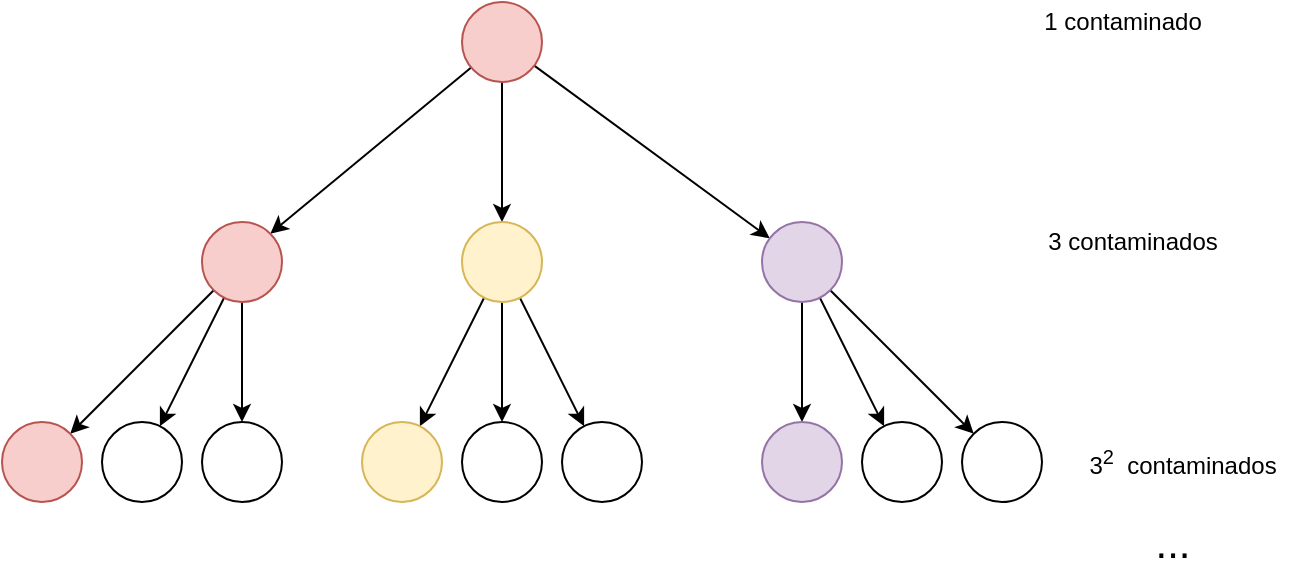 <mxfile version="14.6.13" type="device" pages="3"><diagram id="S1aTlpbbteipyxrzm20G" name="Page-1"><mxGraphModel dx="1106" dy="807" grid="1" gridSize="10" guides="1" tooltips="1" connect="1" arrows="1" fold="1" page="1" pageScale="1" pageWidth="850" pageHeight="1100" math="0" shadow="0"><root><mxCell id="0"/><mxCell id="1" parent="0"/><mxCell id="15Qsr1TE77bBsBi2mrwD-14" style="rounded=0;orthogonalLoop=1;jettySize=auto;html=1;entryX=1;entryY=0;entryDx=0;entryDy=0;" parent="1" source="15Qsr1TE77bBsBi2mrwD-1" target="15Qsr1TE77bBsBi2mrwD-2" edge="1"><mxGeometry relative="1" as="geometry"/></mxCell><mxCell id="15Qsr1TE77bBsBi2mrwD-15" style="edgeStyle=none;rounded=0;orthogonalLoop=1;jettySize=auto;html=1;" parent="1" source="15Qsr1TE77bBsBi2mrwD-1" target="15Qsr1TE77bBsBi2mrwD-3" edge="1"><mxGeometry relative="1" as="geometry"/></mxCell><mxCell id="15Qsr1TE77bBsBi2mrwD-16" style="edgeStyle=none;rounded=0;orthogonalLoop=1;jettySize=auto;html=1;" parent="1" source="15Qsr1TE77bBsBi2mrwD-1" target="15Qsr1TE77bBsBi2mrwD-4" edge="1"><mxGeometry relative="1" as="geometry"/></mxCell><mxCell id="15Qsr1TE77bBsBi2mrwD-1" value="" style="ellipse;whiteSpace=wrap;html=1;aspect=fixed;fillColor=#f8cecc;strokeColor=#b85450;" parent="1" vertex="1"><mxGeometry x="370" y="30" width="40" height="40" as="geometry"/></mxCell><mxCell id="15Qsr1TE77bBsBi2mrwD-23" style="edgeStyle=none;rounded=0;orthogonalLoop=1;jettySize=auto;html=1;" parent="1" source="15Qsr1TE77bBsBi2mrwD-2" target="15Qsr1TE77bBsBi2mrwD-11" edge="1"><mxGeometry relative="1" as="geometry"/></mxCell><mxCell id="15Qsr1TE77bBsBi2mrwD-24" style="edgeStyle=none;rounded=0;orthogonalLoop=1;jettySize=auto;html=1;" parent="1" source="15Qsr1TE77bBsBi2mrwD-2" target="15Qsr1TE77bBsBi2mrwD-5" edge="1"><mxGeometry relative="1" as="geometry"/></mxCell><mxCell id="15Qsr1TE77bBsBi2mrwD-25" style="edgeStyle=none;rounded=0;orthogonalLoop=1;jettySize=auto;html=1;" parent="1" source="15Qsr1TE77bBsBi2mrwD-2" target="15Qsr1TE77bBsBi2mrwD-8" edge="1"><mxGeometry relative="1" as="geometry"/></mxCell><mxCell id="15Qsr1TE77bBsBi2mrwD-2" value="" style="ellipse;whiteSpace=wrap;html=1;aspect=fixed;fillColor=#f8cecc;strokeColor=#b85450;" parent="1" vertex="1"><mxGeometry x="240" y="140" width="40" height="40" as="geometry"/></mxCell><mxCell id="15Qsr1TE77bBsBi2mrwD-20" style="edgeStyle=none;rounded=0;orthogonalLoop=1;jettySize=auto;html=1;" parent="1" source="15Qsr1TE77bBsBi2mrwD-3" target="15Qsr1TE77bBsBi2mrwD-12" edge="1"><mxGeometry relative="1" as="geometry"/></mxCell><mxCell id="15Qsr1TE77bBsBi2mrwD-21" style="edgeStyle=none;rounded=0;orthogonalLoop=1;jettySize=auto;html=1;" parent="1" source="15Qsr1TE77bBsBi2mrwD-3" target="15Qsr1TE77bBsBi2mrwD-9" edge="1"><mxGeometry relative="1" as="geometry"/></mxCell><mxCell id="15Qsr1TE77bBsBi2mrwD-22" style="edgeStyle=none;rounded=0;orthogonalLoop=1;jettySize=auto;html=1;" parent="1" source="15Qsr1TE77bBsBi2mrwD-3" target="15Qsr1TE77bBsBi2mrwD-6" edge="1"><mxGeometry relative="1" as="geometry"/></mxCell><mxCell id="15Qsr1TE77bBsBi2mrwD-3" value="" style="ellipse;whiteSpace=wrap;html=1;aspect=fixed;fillColor=#fff2cc;strokeColor=#d6b656;" parent="1" vertex="1"><mxGeometry x="370" y="140" width="40" height="40" as="geometry"/></mxCell><mxCell id="15Qsr1TE77bBsBi2mrwD-17" style="edgeStyle=none;rounded=0;orthogonalLoop=1;jettySize=auto;html=1;" parent="1" source="15Qsr1TE77bBsBi2mrwD-4" target="15Qsr1TE77bBsBi2mrwD-10" edge="1"><mxGeometry relative="1" as="geometry"/></mxCell><mxCell id="15Qsr1TE77bBsBi2mrwD-18" style="edgeStyle=none;rounded=0;orthogonalLoop=1;jettySize=auto;html=1;" parent="1" source="15Qsr1TE77bBsBi2mrwD-4" target="15Qsr1TE77bBsBi2mrwD-7" edge="1"><mxGeometry relative="1" as="geometry"/></mxCell><mxCell id="15Qsr1TE77bBsBi2mrwD-19" style="edgeStyle=none;rounded=0;orthogonalLoop=1;jettySize=auto;html=1;entryX=0;entryY=0;entryDx=0;entryDy=0;" parent="1" source="15Qsr1TE77bBsBi2mrwD-4" target="15Qsr1TE77bBsBi2mrwD-13" edge="1"><mxGeometry relative="1" as="geometry"/></mxCell><mxCell id="15Qsr1TE77bBsBi2mrwD-4" value="" style="ellipse;whiteSpace=wrap;html=1;aspect=fixed;fillColor=#e1d5e7;strokeColor=#9673a6;" parent="1" vertex="1"><mxGeometry x="520" y="140" width="40" height="40" as="geometry"/></mxCell><mxCell id="15Qsr1TE77bBsBi2mrwD-5" value="" style="ellipse;whiteSpace=wrap;html=1;aspect=fixed;" parent="1" vertex="1"><mxGeometry x="190" y="240" width="40" height="40" as="geometry"/></mxCell><mxCell id="15Qsr1TE77bBsBi2mrwD-6" value="" style="ellipse;whiteSpace=wrap;html=1;aspect=fixed;" parent="1" vertex="1"><mxGeometry x="420" y="240" width="40" height="40" as="geometry"/></mxCell><mxCell id="15Qsr1TE77bBsBi2mrwD-7" value="" style="ellipse;whiteSpace=wrap;html=1;aspect=fixed;" parent="1" vertex="1"><mxGeometry x="570" y="240" width="40" height="40" as="geometry"/></mxCell><mxCell id="15Qsr1TE77bBsBi2mrwD-8" value="" style="ellipse;whiteSpace=wrap;html=1;aspect=fixed;fillColor=#f8cecc;strokeColor=#b85450;" parent="1" vertex="1"><mxGeometry x="140" y="240" width="40" height="40" as="geometry"/></mxCell><mxCell id="15Qsr1TE77bBsBi2mrwD-9" value="" style="ellipse;whiteSpace=wrap;html=1;aspect=fixed;" parent="1" vertex="1"><mxGeometry x="370" y="240" width="40" height="40" as="geometry"/></mxCell><mxCell id="15Qsr1TE77bBsBi2mrwD-10" value="" style="ellipse;whiteSpace=wrap;html=1;aspect=fixed;fillColor=#e1d5e7;strokeColor=#9673a6;" parent="1" vertex="1"><mxGeometry x="520" y="240" width="40" height="40" as="geometry"/></mxCell><mxCell id="15Qsr1TE77bBsBi2mrwD-11" value="" style="ellipse;whiteSpace=wrap;html=1;aspect=fixed;" parent="1" vertex="1"><mxGeometry x="240" y="240" width="40" height="40" as="geometry"/></mxCell><mxCell id="15Qsr1TE77bBsBi2mrwD-12" value="" style="ellipse;whiteSpace=wrap;html=1;aspect=fixed;fillColor=#fff2cc;strokeColor=#d6b656;" parent="1" vertex="1"><mxGeometry x="320" y="240" width="40" height="40" as="geometry"/></mxCell><mxCell id="15Qsr1TE77bBsBi2mrwD-13" value="" style="ellipse;whiteSpace=wrap;html=1;aspect=fixed;" parent="1" vertex="1"><mxGeometry x="620" y="240" width="40" height="40" as="geometry"/></mxCell><mxCell id="15Qsr1TE77bBsBi2mrwD-26" value="1 contaminado" style="text;html=1;align=center;verticalAlign=middle;resizable=0;points=[];autosize=1;strokeColor=none;" parent="1" vertex="1"><mxGeometry x="655" y="30" width="90" height="20" as="geometry"/></mxCell><mxCell id="15Qsr1TE77bBsBi2mrwD-27" value="3 contaminados" style="text;html=1;align=center;verticalAlign=middle;resizable=0;points=[];autosize=1;strokeColor=none;" parent="1" vertex="1"><mxGeometry x="655" y="140" width="100" height="20" as="geometry"/></mxCell><mxCell id="15Qsr1TE77bBsBi2mrwD-28" value="3&lt;sup&gt;2&lt;/sup&gt;&amp;nbsp; contaminados" style="text;html=1;align=center;verticalAlign=middle;resizable=0;points=[];autosize=1;strokeColor=none;" parent="1" vertex="1"><mxGeometry x="675" y="250" width="110" height="20" as="geometry"/></mxCell><mxCell id="15Qsr1TE77bBsBi2mrwD-29" value="&lt;font style=&quot;font-size: 21px&quot;&gt;...&lt;/font&gt;" style="text;html=1;align=center;verticalAlign=middle;resizable=0;points=[];autosize=1;strokeColor=none;" parent="1" vertex="1"><mxGeometry x="710" y="290" width="30" height="20" as="geometry"/></mxCell></root></mxGraphModel></diagram><diagram id="qDfr_aU3QJ22bspJkEwu" name="Page-2"><mxGraphModel dx="1106" dy="807" grid="1" gridSize="10" guides="1" tooltips="1" connect="1" arrows="1" fold="1" page="1" pageScale="1" pageWidth="850" pageHeight="1100" math="0" shadow="0"><root><mxCell id="H62j8oiwh-XYjfZzQUb2-0"/><mxCell id="H62j8oiwh-XYjfZzQUb2-1" parent="H62j8oiwh-XYjfZzQUb2-0"/><mxCell id="H62j8oiwh-XYjfZzQUb2-2" value="" style="ellipse;whiteSpace=wrap;html=1;aspect=fixed;" vertex="1" parent="H62j8oiwh-XYjfZzQUb2-1"><mxGeometry x="50" y="100" width="80" height="80" as="geometry"/></mxCell><mxCell id="H62j8oiwh-XYjfZzQUb2-4" value="BD" style="swimlane;fontStyle=0;childLayout=stackLayout;horizontal=1;startSize=26;horizontalStack=0;resizeParent=1;resizeParentMax=0;resizeLast=0;collapsible=1;marginBottom=0;" vertex="1" parent="H62j8oiwh-XYjfZzQUb2-1"><mxGeometry x="20" y="180" width="140" height="104" as="geometry"/></mxCell><mxCell id="H62j8oiwh-XYjfZzQUb2-5" value="ABC123_CPU%=90" style="text;strokeColor=none;fillColor=none;align=left;verticalAlign=top;spacingLeft=4;spacingRight=4;overflow=hidden;rotatable=0;points=[[0,0.5],[1,0.5]];portConstraint=eastwest;" vertex="1" parent="H62j8oiwh-XYjfZzQUb2-4"><mxGeometry y="26" width="140" height="26" as="geometry"/></mxCell><mxCell id="H62j8oiwh-XYjfZzQUb2-6" value="DEF123_CPU%=37" style="text;strokeColor=none;fillColor=none;align=left;verticalAlign=top;spacingLeft=4;spacingRight=4;overflow=hidden;rotatable=0;points=[[0,0.5],[1,0.5]];portConstraint=eastwest;" vertex="1" parent="H62j8oiwh-XYjfZzQUb2-4"><mxGeometry y="52" width="140" height="26" as="geometry"/></mxCell><mxCell id="H62j8oiwh-XYjfZzQUb2-7" value="ABC456_CPU%=66" style="text;strokeColor=none;fillColor=none;align=left;verticalAlign=top;spacingLeft=4;spacingRight=4;overflow=hidden;rotatable=0;points=[[0,0.5],[1,0.5]];portConstraint=eastwest;" vertex="1" parent="H62j8oiwh-XYjfZzQUb2-4"><mxGeometry y="78" width="140" height="26" as="geometry"/></mxCell><mxCell id="H62j8oiwh-XYjfZzQUb2-8" value="" style="ellipse;whiteSpace=wrap;html=1;aspect=fixed;" vertex="1" parent="H62j8oiwh-XYjfZzQUb2-1"><mxGeometry x="570" y="100" width="80" height="80" as="geometry"/></mxCell><mxCell id="H62j8oiwh-XYjfZzQUb2-9" value="BD" style="swimlane;fontStyle=0;childLayout=stackLayout;horizontal=1;startSize=26;horizontalStack=0;resizeParent=1;resizeParentMax=0;resizeLast=0;collapsible=1;marginBottom=0;" vertex="1" parent="H62j8oiwh-XYjfZzQUb2-1"><mxGeometry x="550" y="180" width="140" height="78" as="geometry"/></mxCell><mxCell id="H62j8oiwh-XYjfZzQUb2-10" value="ABC123_CPU%=90" style="text;strokeColor=none;fillColor=none;align=left;verticalAlign=top;spacingLeft=4;spacingRight=4;overflow=hidden;rotatable=0;points=[[0,0.5],[1,0.5]];portConstraint=eastwest;" vertex="1" parent="H62j8oiwh-XYjfZzQUb2-9"><mxGeometry y="26" width="140" height="26" as="geometry"/></mxCell><mxCell id="H62j8oiwh-XYjfZzQUb2-11" value="HIJ456_CPU%=37" style="text;strokeColor=none;fillColor=none;align=left;verticalAlign=top;spacingLeft=4;spacingRight=4;overflow=hidden;rotatable=0;points=[[0,0.5],[1,0.5]];portConstraint=eastwest;" vertex="1" parent="H62j8oiwh-XYjfZzQUb2-9"><mxGeometry y="52" width="140" height="26" as="geometry"/></mxCell><mxCell id="H62j8oiwh-XYjfZzQUb2-13" value="" style="shape=flexArrow;endArrow=classic;startArrow=classic;html=1;exitX=1;exitY=0.5;exitDx=0;exitDy=0;entryX=0;entryY=0.5;entryDx=0;entryDy=0;" edge="1" parent="H62j8oiwh-XYjfZzQUb2-1" source="H62j8oiwh-XYjfZzQUb2-2" target="H62j8oiwh-XYjfZzQUb2-8"><mxGeometry width="100" height="100" relative="1" as="geometry"><mxPoint x="370" y="460" as="sourcePoint"/><mxPoint x="470" y="360" as="targetPoint"/></mxGeometry></mxCell><mxCell id="H62j8oiwh-XYjfZzQUb2-18" value="DEF123_CPU%=37" style="text;strokeColor=none;fillColor=none;align=left;verticalAlign=top;spacingLeft=4;spacingRight=4;overflow=hidden;rotatable=0;points=[[0,0.5],[1,0.5]];portConstraint=eastwest;" vertex="1" parent="H62j8oiwh-XYjfZzQUb2-1"><mxGeometry x="240" y="80" width="140" height="26" as="geometry"/></mxCell><mxCell id="H62j8oiwh-XYjfZzQUb2-19" value="ABC456_CPU%=66" style="text;strokeColor=none;fillColor=none;align=left;verticalAlign=top;spacingLeft=4;spacingRight=4;overflow=hidden;rotatable=0;points=[[0,0.5],[1,0.5]];portConstraint=eastwest;" vertex="1" parent="H62j8oiwh-XYjfZzQUb2-1"><mxGeometry x="240" y="100" width="140" height="26" as="geometry"/></mxCell><mxCell id="H62j8oiwh-XYjfZzQUb2-20" value="" style="shape=flexArrow;endArrow=classic;html=1;" edge="1" parent="H62j8oiwh-XYjfZzQUb2-1"><mxGeometry width="50" height="50" relative="1" as="geometry"><mxPoint x="360" y="100" as="sourcePoint"/><mxPoint x="420" y="100" as="targetPoint"/></mxGeometry></mxCell><mxCell id="H62j8oiwh-XYjfZzQUb2-22" value="HIJ456_CPU%=37" style="text;strokeColor=none;fillColor=none;align=left;verticalAlign=top;spacingLeft=4;spacingRight=4;overflow=hidden;rotatable=0;points=[[0,0.5],[1,0.5]];portConstraint=eastwest;" vertex="1" parent="H62j8oiwh-XYjfZzQUb2-1"><mxGeometry x="340" y="160" width="140" height="26" as="geometry"/></mxCell><mxCell id="H62j8oiwh-XYjfZzQUb2-23" value="" style="shape=flexArrow;endArrow=classic;html=1;" edge="1" parent="H62j8oiwh-XYjfZzQUb2-1"><mxGeometry width="50" height="50" relative="1" as="geometry"><mxPoint x="340" y="172.5" as="sourcePoint"/><mxPoint x="275" y="172.5" as="targetPoint"/></mxGeometry></mxCell></root></mxGraphModel></diagram><diagram id="YDN1l_nv9Tw--bTWfO4h" name="Page-3"><mxGraphModel dx="1106" dy="807" grid="1" gridSize="10" guides="1" tooltips="1" connect="1" arrows="1" fold="1" page="1" pageScale="1" pageWidth="850" pageHeight="1100" math="0" shadow="0"><root><mxCell id="uOr_8aed8xdd3O8DFecX-0"/><mxCell id="uOr_8aed8xdd3O8DFecX-1" parent="uOr_8aed8xdd3O8DFecX-0"/><mxCell id="uOr_8aed8xdd3O8DFecX-2" value="" style="ellipse;whiteSpace=wrap;html=1;aspect=fixed;" vertex="1" parent="uOr_8aed8xdd3O8DFecX-1"><mxGeometry x="65" y="100" width="80" height="80" as="geometry"/></mxCell><mxCell id="uOr_8aed8xdd3O8DFecX-3" value="BD - Ativo" style="swimlane;fontStyle=0;childLayout=stackLayout;horizontal=1;startSize=26;horizontalStack=0;resizeParent=1;resizeParentMax=0;resizeLast=0;collapsible=1;marginBottom=0;" vertex="1" parent="uOr_8aed8xdd3O8DFecX-1"><mxGeometry x="20" y="180" width="170" height="104" as="geometry"/></mxCell><mxCell id="uOr_8aed8xdd3O8DFecX-4" value="ABC123_CPU%=90 @ ts3" style="text;strokeColor=none;fillColor=none;align=left;verticalAlign=top;spacingLeft=4;spacingRight=4;overflow=hidden;rotatable=0;points=[[0,0.5],[1,0.5]];portConstraint=eastwest;" vertex="1" parent="uOr_8aed8xdd3O8DFecX-3"><mxGeometry y="26" width="170" height="26" as="geometry"/></mxCell><mxCell id="uOr_8aed8xdd3O8DFecX-5" value="DEF123_CPU%=37 @ts1" style="text;strokeColor=none;fillColor=none;align=left;verticalAlign=top;spacingLeft=4;spacingRight=4;overflow=hidden;rotatable=0;points=[[0,0.5],[1,0.5]];portConstraint=eastwest;" vertex="1" parent="uOr_8aed8xdd3O8DFecX-3"><mxGeometry y="52" width="170" height="26" as="geometry"/></mxCell><mxCell id="uOr_8aed8xdd3O8DFecX-6" value="ABC456_CPU%=66 @ts2" style="text;strokeColor=none;fillColor=none;align=left;verticalAlign=top;spacingLeft=4;spacingRight=4;overflow=hidden;rotatable=0;points=[[0,0.5],[1,0.5]];portConstraint=eastwest;" vertex="1" parent="uOr_8aed8xdd3O8DFecX-3"><mxGeometry y="78" width="170" height="26" as="geometry"/></mxCell><mxCell id="uOr_8aed8xdd3O8DFecX-7" value="BD - Inativo" style="swimlane;fontStyle=0;childLayout=stackLayout;horizontal=1;startSize=26;horizontalStack=0;resizeParent=1;resizeParentMax=0;resizeLast=0;collapsible=1;marginBottom=0;" vertex="1" parent="uOr_8aed8xdd3O8DFecX-1"><mxGeometry x="20" y="300" width="170" height="104" as="geometry"/></mxCell><mxCell id="uOr_8aed8xdd3O8DFecX-8" value="ABC123_CPU @ ts3" style="text;strokeColor=none;fillColor=none;align=left;verticalAlign=top;spacingLeft=4;spacingRight=4;overflow=hidden;rotatable=0;points=[[0,0.5],[1,0.5]];portConstraint=eastwest;" vertex="1" parent="uOr_8aed8xdd3O8DFecX-7"><mxGeometry y="26" width="170" height="26" as="geometry"/></mxCell><mxCell id="uOr_8aed8xdd3O8DFecX-9" value="DEF123_CPU @ts1" style="text;strokeColor=none;fillColor=none;align=left;verticalAlign=top;spacingLeft=4;spacingRight=4;overflow=hidden;rotatable=0;points=[[0,0.5],[1,0.5]];portConstraint=eastwest;" vertex="1" parent="uOr_8aed8xdd3O8DFecX-7"><mxGeometry y="52" width="170" height="26" as="geometry"/></mxCell><mxCell id="uOr_8aed8xdd3O8DFecX-10" value="ABC456_CPU @ts2" style="text;strokeColor=none;fillColor=none;align=left;verticalAlign=top;spacingLeft=4;spacingRight=4;overflow=hidden;rotatable=0;points=[[0,0.5],[1,0.5]];portConstraint=eastwest;" vertex="1" parent="uOr_8aed8xdd3O8DFecX-7"><mxGeometry y="78" width="170" height="26" as="geometry"/></mxCell></root></mxGraphModel></diagram></mxfile>